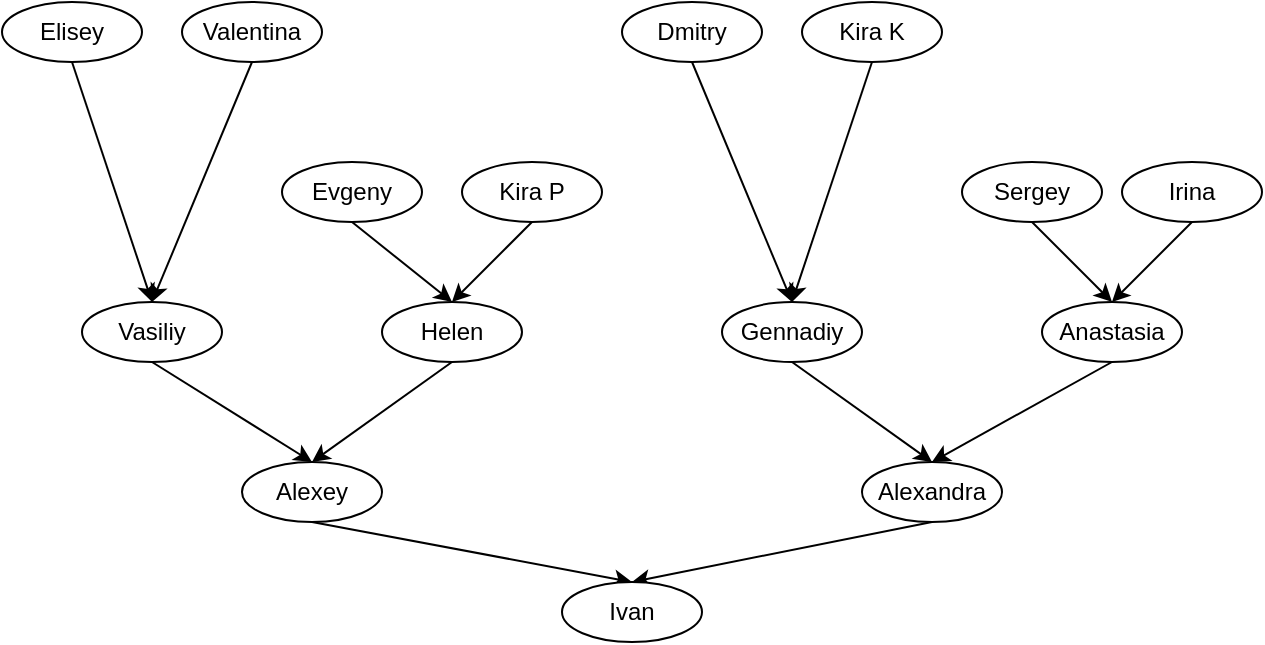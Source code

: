 <mxfile version="13.9.9" type="device"><diagram id="HzlTZkf-xSVtQMPIpcOt" name="Страница 1"><mxGraphModel dx="1547" dy="862" grid="0" gridSize="10" guides="1" tooltips="1" connect="1" arrows="1" fold="1" page="1" pageScale="1" pageWidth="1654" pageHeight="2336" math="0" shadow="0"><root><mxCell id="0"/><mxCell id="1" parent="0"/><mxCell id="IEOZG0K-iqLMIABVxSMk-31" style="edgeStyle=none;rounded=0;orthogonalLoop=1;jettySize=auto;html=1;exitX=0.5;exitY=0;exitDx=0;exitDy=0;entryX=0.5;entryY=1;entryDx=0;entryDy=0;startArrow=classic;startFill=1;endArrow=none;endFill=0;" edge="1" parent="1" source="IEOZG0K-iqLMIABVxSMk-1" target="IEOZG0K-iqLMIABVxSMk-2"><mxGeometry relative="1" as="geometry"/></mxCell><mxCell id="IEOZG0K-iqLMIABVxSMk-32" style="edgeStyle=none;rounded=0;orthogonalLoop=1;jettySize=auto;html=1;exitX=0.5;exitY=0;exitDx=0;exitDy=0;entryX=0.5;entryY=1;entryDx=0;entryDy=0;startArrow=classic;startFill=1;endArrow=none;endFill=0;" edge="1" parent="1" source="IEOZG0K-iqLMIABVxSMk-1" target="IEOZG0K-iqLMIABVxSMk-3"><mxGeometry relative="1" as="geometry"/></mxCell><mxCell id="IEOZG0K-iqLMIABVxSMk-1" value="Ivan" style="ellipse;whiteSpace=wrap;html=1;" vertex="1" parent="1"><mxGeometry x="300" y="640" width="70" height="30" as="geometry"/></mxCell><mxCell id="IEOZG0K-iqLMIABVxSMk-29" style="edgeStyle=none;rounded=0;orthogonalLoop=1;jettySize=auto;html=1;exitX=0.5;exitY=0;exitDx=0;exitDy=0;entryX=0.5;entryY=1;entryDx=0;entryDy=0;startArrow=classic;startFill=1;endArrow=none;endFill=0;" edge="1" parent="1" source="IEOZG0K-iqLMIABVxSMk-2" target="IEOZG0K-iqLMIABVxSMk-4"><mxGeometry relative="1" as="geometry"/></mxCell><mxCell id="IEOZG0K-iqLMIABVxSMk-30" style="edgeStyle=none;rounded=0;orthogonalLoop=1;jettySize=auto;html=1;exitX=0.5;exitY=0;exitDx=0;exitDy=0;entryX=0.5;entryY=1;entryDx=0;entryDy=0;startArrow=classic;startFill=1;endArrow=none;endFill=0;" edge="1" parent="1" source="IEOZG0K-iqLMIABVxSMk-2" target="IEOZG0K-iqLMIABVxSMk-5"><mxGeometry relative="1" as="geometry"/></mxCell><mxCell id="IEOZG0K-iqLMIABVxSMk-2" value="Alexey" style="ellipse;whiteSpace=wrap;html=1;" vertex="1" parent="1"><mxGeometry x="140" y="580" width="70" height="30" as="geometry"/></mxCell><mxCell id="IEOZG0K-iqLMIABVxSMk-27" style="edgeStyle=none;rounded=0;orthogonalLoop=1;jettySize=auto;html=1;exitX=0.5;exitY=0;exitDx=0;exitDy=0;entryX=0.5;entryY=1;entryDx=0;entryDy=0;startArrow=classic;startFill=1;endArrow=none;endFill=0;" edge="1" parent="1" source="IEOZG0K-iqLMIABVxSMk-3" target="IEOZG0K-iqLMIABVxSMk-6"><mxGeometry relative="1" as="geometry"/></mxCell><mxCell id="IEOZG0K-iqLMIABVxSMk-28" style="edgeStyle=none;rounded=0;orthogonalLoop=1;jettySize=auto;html=1;exitX=0.5;exitY=0;exitDx=0;exitDy=0;entryX=0.5;entryY=1;entryDx=0;entryDy=0;startArrow=classic;startFill=1;endArrow=none;endFill=0;" edge="1" parent="1" source="IEOZG0K-iqLMIABVxSMk-3" target="IEOZG0K-iqLMIABVxSMk-7"><mxGeometry relative="1" as="geometry"/></mxCell><mxCell id="IEOZG0K-iqLMIABVxSMk-3" value="Alexandra" style="ellipse;whiteSpace=wrap;html=1;" vertex="1" parent="1"><mxGeometry x="450" y="580" width="70" height="30" as="geometry"/></mxCell><mxCell id="IEOZG0K-iqLMIABVxSMk-19" style="edgeStyle=none;rounded=0;orthogonalLoop=1;jettySize=auto;html=1;exitX=0.5;exitY=0;exitDx=0;exitDy=0;entryX=0.5;entryY=1;entryDx=0;entryDy=0;startArrow=classic;startFill=1;endArrow=none;endFill=0;" edge="1" parent="1" source="IEOZG0K-iqLMIABVxSMk-4" target="IEOZG0K-iqLMIABVxSMk-8"><mxGeometry relative="1" as="geometry"/></mxCell><mxCell id="IEOZG0K-iqLMIABVxSMk-20" style="edgeStyle=none;rounded=0;orthogonalLoop=1;jettySize=auto;html=1;exitX=0.5;exitY=0;exitDx=0;exitDy=0;entryX=0.5;entryY=1;entryDx=0;entryDy=0;startArrow=classic;startFill=1;endArrow=none;endFill=0;" edge="1" parent="1" source="IEOZG0K-iqLMIABVxSMk-4" target="IEOZG0K-iqLMIABVxSMk-9"><mxGeometry relative="1" as="geometry"/></mxCell><mxCell id="IEOZG0K-iqLMIABVxSMk-4" value="Vasiliy" style="ellipse;whiteSpace=wrap;html=1;" vertex="1" parent="1"><mxGeometry x="60" y="500" width="70" height="30" as="geometry"/></mxCell><mxCell id="IEOZG0K-iqLMIABVxSMk-21" style="edgeStyle=none;rounded=0;orthogonalLoop=1;jettySize=auto;html=1;exitX=0.5;exitY=0;exitDx=0;exitDy=0;entryX=0.5;entryY=1;entryDx=0;entryDy=0;startArrow=classic;startFill=1;endArrow=none;endFill=0;" edge="1" parent="1" source="IEOZG0K-iqLMIABVxSMk-5" target="IEOZG0K-iqLMIABVxSMk-10"><mxGeometry relative="1" as="geometry"/></mxCell><mxCell id="IEOZG0K-iqLMIABVxSMk-22" style="edgeStyle=none;rounded=0;orthogonalLoop=1;jettySize=auto;html=1;exitX=0.5;exitY=0;exitDx=0;exitDy=0;entryX=0.5;entryY=1;entryDx=0;entryDy=0;startArrow=classic;startFill=1;endArrow=none;endFill=0;" edge="1" parent="1" source="IEOZG0K-iqLMIABVxSMk-5" target="IEOZG0K-iqLMIABVxSMk-11"><mxGeometry relative="1" as="geometry"/></mxCell><mxCell id="IEOZG0K-iqLMIABVxSMk-5" value="Helen" style="ellipse;whiteSpace=wrap;html=1;" vertex="1" parent="1"><mxGeometry x="210" y="500" width="70" height="30" as="geometry"/></mxCell><mxCell id="IEOZG0K-iqLMIABVxSMk-23" style="edgeStyle=none;rounded=0;orthogonalLoop=1;jettySize=auto;html=1;exitX=0.5;exitY=0;exitDx=0;exitDy=0;entryX=0.5;entryY=1;entryDx=0;entryDy=0;startArrow=classic;startFill=1;endArrow=none;endFill=0;" edge="1" parent="1" source="IEOZG0K-iqLMIABVxSMk-6" target="IEOZG0K-iqLMIABVxSMk-12"><mxGeometry relative="1" as="geometry"/></mxCell><mxCell id="IEOZG0K-iqLMIABVxSMk-24" style="edgeStyle=none;rounded=0;orthogonalLoop=1;jettySize=auto;html=1;exitX=0.5;exitY=0;exitDx=0;exitDy=0;entryX=0.5;entryY=1;entryDx=0;entryDy=0;startArrow=classic;startFill=1;endArrow=none;endFill=0;" edge="1" parent="1" source="IEOZG0K-iqLMIABVxSMk-6" target="IEOZG0K-iqLMIABVxSMk-13"><mxGeometry relative="1" as="geometry"/></mxCell><mxCell id="IEOZG0K-iqLMIABVxSMk-6" value="Gennadiy" style="ellipse;whiteSpace=wrap;html=1;" vertex="1" parent="1"><mxGeometry x="380" y="500" width="70" height="30" as="geometry"/></mxCell><mxCell id="IEOZG0K-iqLMIABVxSMk-25" style="edgeStyle=none;rounded=0;orthogonalLoop=1;jettySize=auto;html=1;exitX=0.5;exitY=0;exitDx=0;exitDy=0;entryX=0.5;entryY=1;entryDx=0;entryDy=0;startArrow=classic;startFill=1;endArrow=none;endFill=0;" edge="1" parent="1" source="IEOZG0K-iqLMIABVxSMk-7" target="IEOZG0K-iqLMIABVxSMk-14"><mxGeometry relative="1" as="geometry"/></mxCell><mxCell id="IEOZG0K-iqLMIABVxSMk-26" style="edgeStyle=none;rounded=0;orthogonalLoop=1;jettySize=auto;html=1;exitX=0.5;exitY=0;exitDx=0;exitDy=0;entryX=0.5;entryY=1;entryDx=0;entryDy=0;startArrow=classic;startFill=1;endArrow=none;endFill=0;" edge="1" parent="1" source="IEOZG0K-iqLMIABVxSMk-7" target="IEOZG0K-iqLMIABVxSMk-15"><mxGeometry relative="1" as="geometry"/></mxCell><mxCell id="IEOZG0K-iqLMIABVxSMk-7" value="Anastasia" style="ellipse;whiteSpace=wrap;html=1;" vertex="1" parent="1"><mxGeometry x="540" y="500" width="70" height="30" as="geometry"/></mxCell><mxCell id="IEOZG0K-iqLMIABVxSMk-8" value="Elisey" style="ellipse;whiteSpace=wrap;html=1;" vertex="1" parent="1"><mxGeometry x="20" y="350" width="70" height="30" as="geometry"/></mxCell><mxCell id="IEOZG0K-iqLMIABVxSMk-9" value="Valentina" style="ellipse;whiteSpace=wrap;html=1;" vertex="1" parent="1"><mxGeometry x="110" y="350" width="70" height="30" as="geometry"/></mxCell><mxCell id="IEOZG0K-iqLMIABVxSMk-10" value="Evgeny" style="ellipse;whiteSpace=wrap;html=1;" vertex="1" parent="1"><mxGeometry x="160" y="430" width="70" height="30" as="geometry"/></mxCell><mxCell id="IEOZG0K-iqLMIABVxSMk-11" value="Kira P" style="ellipse;whiteSpace=wrap;html=1;" vertex="1" parent="1"><mxGeometry x="250" y="430" width="70" height="30" as="geometry"/></mxCell><mxCell id="IEOZG0K-iqLMIABVxSMk-12" value="Dmitry" style="ellipse;whiteSpace=wrap;html=1;" vertex="1" parent="1"><mxGeometry x="330" y="350" width="70" height="30" as="geometry"/></mxCell><mxCell id="IEOZG0K-iqLMIABVxSMk-13" value="Kira K" style="ellipse;whiteSpace=wrap;html=1;" vertex="1" parent="1"><mxGeometry x="420" y="350" width="70" height="30" as="geometry"/></mxCell><mxCell id="IEOZG0K-iqLMIABVxSMk-14" value="Sergey" style="ellipse;whiteSpace=wrap;html=1;" vertex="1" parent="1"><mxGeometry x="500" y="430" width="70" height="30" as="geometry"/></mxCell><mxCell id="IEOZG0K-iqLMIABVxSMk-15" value="Irina" style="ellipse;whiteSpace=wrap;html=1;" vertex="1" parent="1"><mxGeometry x="580" y="430" width="70" height="30" as="geometry"/></mxCell></root></mxGraphModel></diagram></mxfile>
